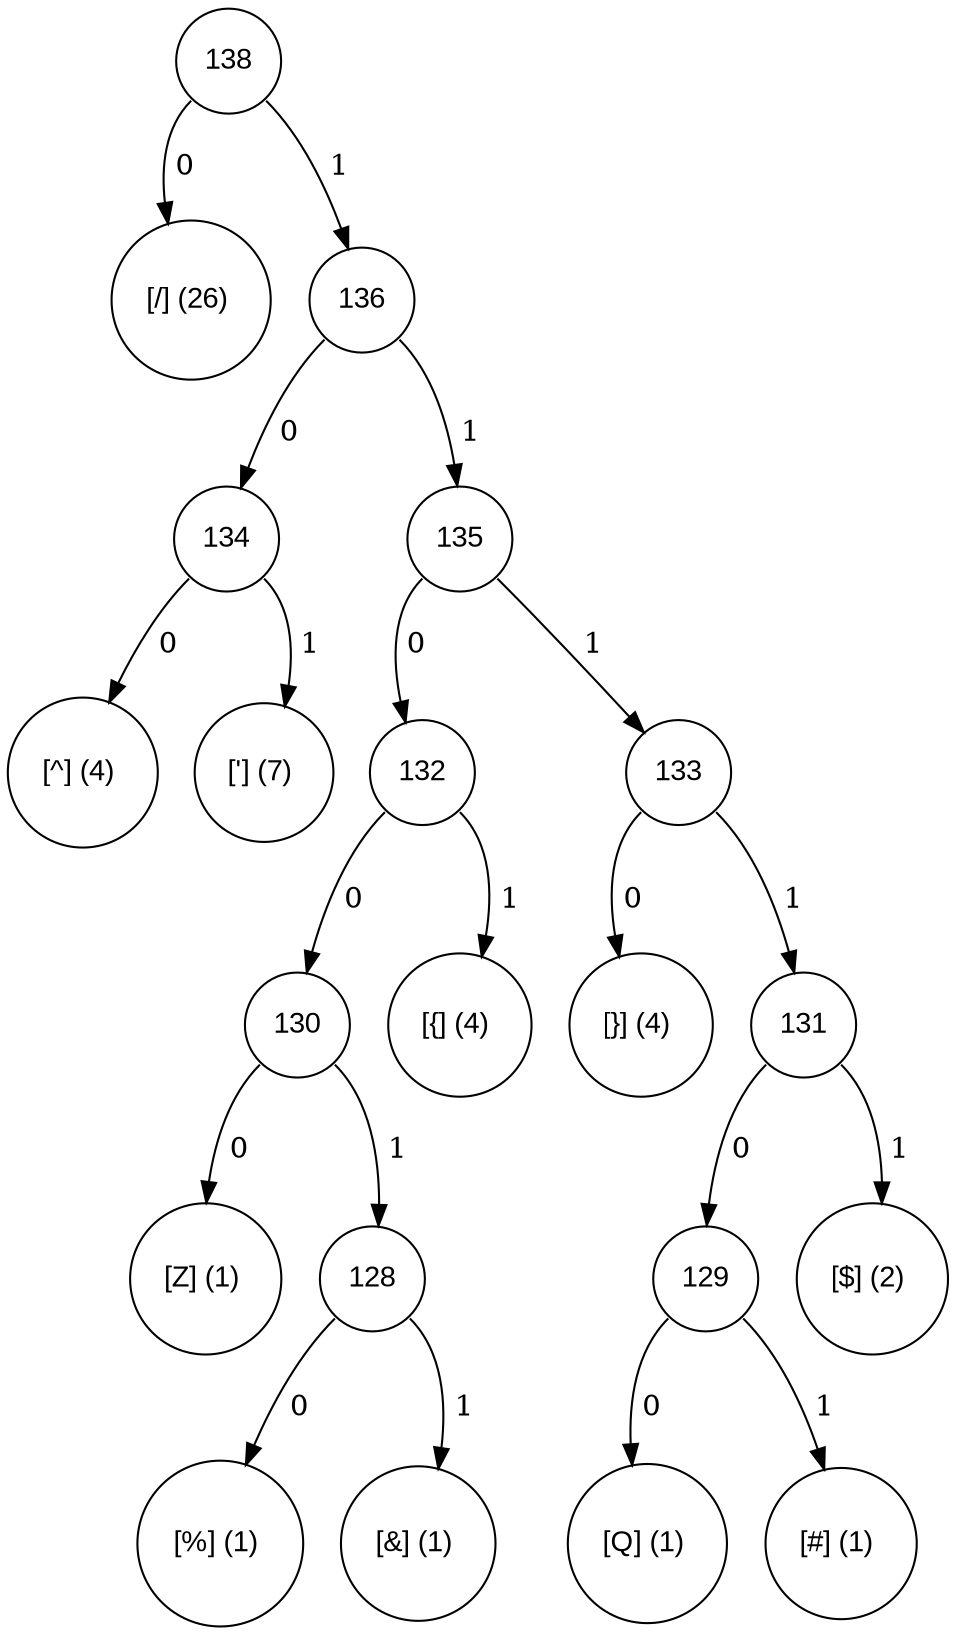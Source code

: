 digraph tree {
	node [fontname="Arial", shape="circle", width=0.5]; 

138:sw -> 47 [label = " 0"]; 
47 [label = "[/] (26) "]; 
138:se -> 136 [label = " 1"]; 
136 [label = "136"]; 
136:sw -> 134 [label = " 0"]; 
134 [label = "134"]; 
134:se -> 39 [label = " 1"]; 
39 [label = "['] (7) "]; 
134:sw -> 94 [label = " 0"]; 
94 [label = "[^] (4) "]; 
136:se -> 135 [label = " 1"]; 
135 [label = "135"]; 
135:sw -> 132 [label = " 0"]; 
132 [label = "132"]; 
132:se -> 123 [label = " 1"]; 
123 [label = "[{] (4) "]; 
132:sw -> 130 [label = " 0"]; 
130 [label = "130"]; 
130:sw -> 90 [label = " 0"]; 
90 [label = "[Z] (1) "]; 
130:se -> 128 [label = " 1"]; 
128 [label = "128"]; 
128:sw -> 37 [label = " 0"]; 
37 [label = "[%] (1) "]; 
128:se -> 38 [label = " 1"]; 
38 [label = "[&] (1) "]; 
135:se -> 133 [label = " 1"]; 
133 [label = "133"]; 
133:sw -> 125 [label = " 0"]; 
125 [label = "[}] (4) "]; 
133:se -> 131 [label = " 1"]; 
131 [label = "131"]; 
131:se -> 36 [label = " 1"]; 
36 [label = "[$] (2) "]; 
131:sw -> 129 [label = " 0"]; 
129 [label = "129"]; 
129:se -> 35 [label = " 1"]; 
35 [label = "[#] (1) "]; 
129:sw -> 81 [label = " 0"]; 
81 [label = "[Q] (1) "]; 
}
